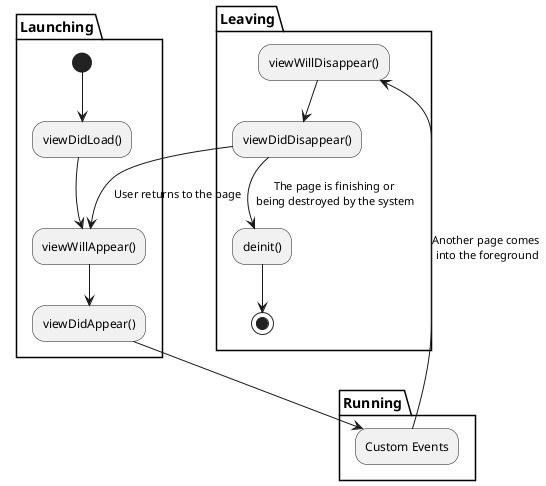 @startuml

partition Launching {
(*) --> "viewDidLoad()"
--> "viewWillAppear()"
--> "viewDidAppear()"
}
partition Running {
"viewDidAppear()" --> "Custom Events"
}
partition Leaving {
"Custom Events" -->[Another page comes\n into the foreground] "viewWillDisappear()"
--> "viewDidDisappear()"
"viewDidDisappear()" -->[User returns to the page] "viewWillAppear()"
"viewDidDisappear()" -->[The page is finishing or\n being destroyed by the system] "deinit()"
"deinit()" --> (*)
}

@enduml